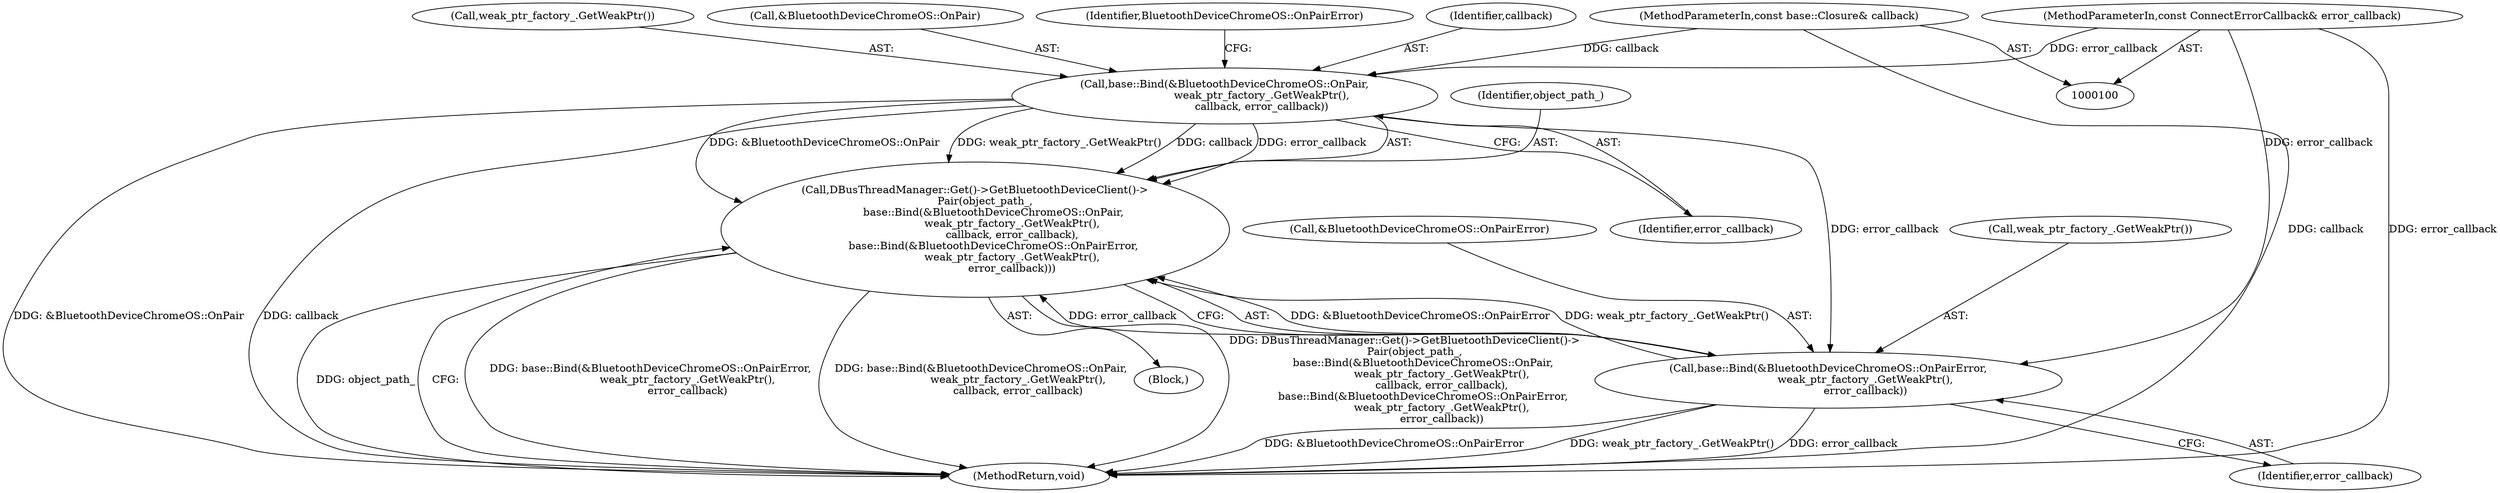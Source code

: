 digraph "1_Chrome_d358f57009b85fb7440208afa5ba87636b491889_15@API" {
"1000110" [label="(Call,DBusThreadManager::Get()->GetBluetoothDeviceClient()->\n      Pair(object_path_,\n           base::Bind(&BluetoothDeviceChromeOS::OnPair,\n                      weak_ptr_factory_.GetWeakPtr(),\n                      callback, error_callback),\n           base::Bind(&BluetoothDeviceChromeOS::OnPairError,\n                      weak_ptr_factory_.GetWeakPtr(),\n                      error_callback)))"];
"1000112" [label="(Call,base::Bind(&BluetoothDeviceChromeOS::OnPair,\n                      weak_ptr_factory_.GetWeakPtr(),\n                      callback, error_callback))"];
"1000101" [label="(MethodParameterIn,const base::Closure& callback)"];
"1000102" [label="(MethodParameterIn,const ConnectErrorCallback& error_callback)"];
"1000118" [label="(Call,base::Bind(&BluetoothDeviceChromeOS::OnPairError,\n                      weak_ptr_factory_.GetWeakPtr(),\n                      error_callback))"];
"1000115" [label="(Call,weak_ptr_factory_.GetWeakPtr())"];
"1000121" [label="(Call,weak_ptr_factory_.GetWeakPtr())"];
"1000111" [label="(Identifier,object_path_)"];
"1000117" [label="(Identifier,error_callback)"];
"1000112" [label="(Call,base::Bind(&BluetoothDeviceChromeOS::OnPair,\n                      weak_ptr_factory_.GetWeakPtr(),\n                      callback, error_callback))"];
"1000110" [label="(Call,DBusThreadManager::Get()->GetBluetoothDeviceClient()->\n      Pair(object_path_,\n           base::Bind(&BluetoothDeviceChromeOS::OnPair,\n                      weak_ptr_factory_.GetWeakPtr(),\n                      callback, error_callback),\n           base::Bind(&BluetoothDeviceChromeOS::OnPairError,\n                      weak_ptr_factory_.GetWeakPtr(),\n                      error_callback)))"];
"1000113" [label="(Call,&BluetoothDeviceChromeOS::OnPair)"];
"1000103" [label="(Block,)"];
"1000120" [label="(Identifier,BluetoothDeviceChromeOS::OnPairError)"];
"1000122" [label="(Identifier,error_callback)"];
"1000101" [label="(MethodParameterIn,const base::Closure& callback)"];
"1000118" [label="(Call,base::Bind(&BluetoothDeviceChromeOS::OnPairError,\n                      weak_ptr_factory_.GetWeakPtr(),\n                      error_callback))"];
"1000123" [label="(MethodReturn,void)"];
"1000102" [label="(MethodParameterIn,const ConnectErrorCallback& error_callback)"];
"1000119" [label="(Call,&BluetoothDeviceChromeOS::OnPairError)"];
"1000116" [label="(Identifier,callback)"];
"1000110" -> "1000103"  [label="AST: "];
"1000110" -> "1000118"  [label="CFG: "];
"1000111" -> "1000110"  [label="AST: "];
"1000112" -> "1000110"  [label="AST: "];
"1000118" -> "1000110"  [label="AST: "];
"1000123" -> "1000110"  [label="CFG: "];
"1000110" -> "1000123"  [label="DDG: base::Bind(&BluetoothDeviceChromeOS::OnPairError,\n                      weak_ptr_factory_.GetWeakPtr(),\n                      error_callback)"];
"1000110" -> "1000123"  [label="DDG: base::Bind(&BluetoothDeviceChromeOS::OnPair,\n                      weak_ptr_factory_.GetWeakPtr(),\n                      callback, error_callback)"];
"1000110" -> "1000123"  [label="DDG: DBusThreadManager::Get()->GetBluetoothDeviceClient()->\n      Pair(object_path_,\n           base::Bind(&BluetoothDeviceChromeOS::OnPair,\n                      weak_ptr_factory_.GetWeakPtr(),\n                      callback, error_callback),\n           base::Bind(&BluetoothDeviceChromeOS::OnPairError,\n                      weak_ptr_factory_.GetWeakPtr(),\n                      error_callback))"];
"1000110" -> "1000123"  [label="DDG: object_path_"];
"1000112" -> "1000110"  [label="DDG: &BluetoothDeviceChromeOS::OnPair"];
"1000112" -> "1000110"  [label="DDG: weak_ptr_factory_.GetWeakPtr()"];
"1000112" -> "1000110"  [label="DDG: callback"];
"1000112" -> "1000110"  [label="DDG: error_callback"];
"1000118" -> "1000110"  [label="DDG: &BluetoothDeviceChromeOS::OnPairError"];
"1000118" -> "1000110"  [label="DDG: weak_ptr_factory_.GetWeakPtr()"];
"1000118" -> "1000110"  [label="DDG: error_callback"];
"1000112" -> "1000117"  [label="CFG: "];
"1000113" -> "1000112"  [label="AST: "];
"1000115" -> "1000112"  [label="AST: "];
"1000116" -> "1000112"  [label="AST: "];
"1000117" -> "1000112"  [label="AST: "];
"1000120" -> "1000112"  [label="CFG: "];
"1000112" -> "1000123"  [label="DDG: &BluetoothDeviceChromeOS::OnPair"];
"1000112" -> "1000123"  [label="DDG: callback"];
"1000101" -> "1000112"  [label="DDG: callback"];
"1000102" -> "1000112"  [label="DDG: error_callback"];
"1000112" -> "1000118"  [label="DDG: error_callback"];
"1000101" -> "1000100"  [label="AST: "];
"1000101" -> "1000123"  [label="DDG: callback"];
"1000102" -> "1000100"  [label="AST: "];
"1000102" -> "1000123"  [label="DDG: error_callback"];
"1000102" -> "1000118"  [label="DDG: error_callback"];
"1000118" -> "1000122"  [label="CFG: "];
"1000119" -> "1000118"  [label="AST: "];
"1000121" -> "1000118"  [label="AST: "];
"1000122" -> "1000118"  [label="AST: "];
"1000118" -> "1000123"  [label="DDG: weak_ptr_factory_.GetWeakPtr()"];
"1000118" -> "1000123"  [label="DDG: error_callback"];
"1000118" -> "1000123"  [label="DDG: &BluetoothDeviceChromeOS::OnPairError"];
}
